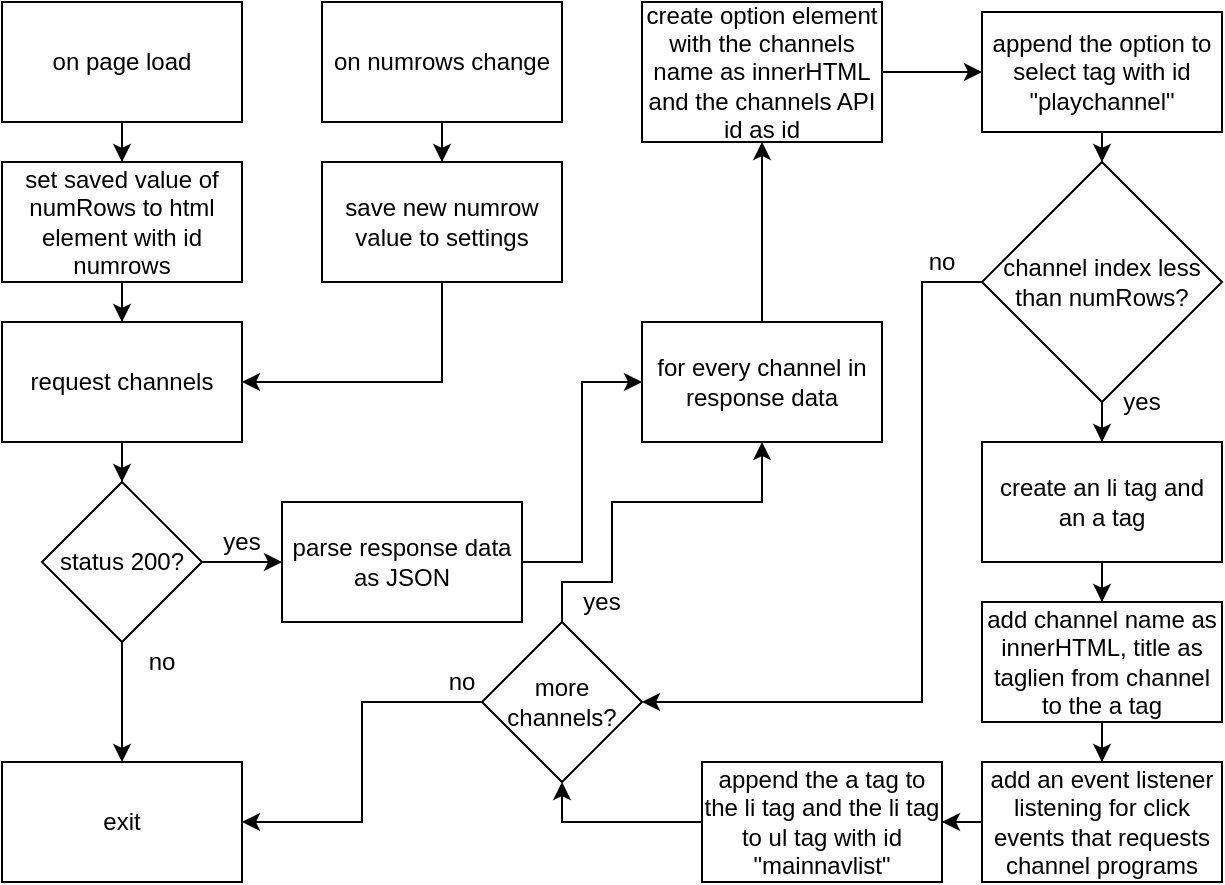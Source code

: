 <mxfile version="13.8.1" type="github">
  <diagram id="FFwEO2p_gcXmrBvd7Jtg" name="Page-1">
    <mxGraphModel dx="1422" dy="833" grid="1" gridSize="10" guides="1" tooltips="1" connect="1" arrows="1" fold="1" page="1" pageScale="1" pageWidth="2000" pageHeight="2000" math="0" shadow="0">
      <root>
        <mxCell id="0" />
        <mxCell id="1" parent="0" />
        <mxCell id="sK4rs6RbN3mdAD_nlhEC-1" value="" style="edgeStyle=orthogonalEdgeStyle;rounded=0;orthogonalLoop=1;jettySize=auto;html=1;exitX=0.5;exitY=1;exitDx=0;exitDy=0;" parent="1" source="PefsJQPtOMHPx6LnxWSw-19" target="sK4rs6RbN3mdAD_nlhEC-5" edge="1">
          <mxGeometry relative="1" as="geometry">
            <mxPoint x="100" y="235" as="sourcePoint" />
          </mxGeometry>
        </mxCell>
        <mxCell id="sK4rs6RbN3mdAD_nlhEC-3" value="" style="edgeStyle=orthogonalEdgeStyle;rounded=0;orthogonalLoop=1;jettySize=auto;html=1;" parent="1" source="sK4rs6RbN3mdAD_nlhEC-5" target="sK4rs6RbN3mdAD_nlhEC-6" edge="1">
          <mxGeometry relative="1" as="geometry" />
        </mxCell>
        <mxCell id="PefsJQPtOMHPx6LnxWSw-21" style="edgeStyle=orthogonalEdgeStyle;rounded=0;orthogonalLoop=1;jettySize=auto;html=1;entryX=0;entryY=0.5;entryDx=0;entryDy=0;" parent="1" source="sK4rs6RbN3mdAD_nlhEC-5" target="sK4rs6RbN3mdAD_nlhEC-8" edge="1">
          <mxGeometry relative="1" as="geometry" />
        </mxCell>
        <mxCell id="sK4rs6RbN3mdAD_nlhEC-5" value="status 200?" style="rhombus;whiteSpace=wrap;html=1;" parent="1" vertex="1">
          <mxGeometry x="30" y="250" width="80" height="80" as="geometry" />
        </mxCell>
        <mxCell id="sK4rs6RbN3mdAD_nlhEC-6" value="exit" style="whiteSpace=wrap;html=1;" parent="1" vertex="1">
          <mxGeometry x="10" y="390" width="120" height="60" as="geometry" />
        </mxCell>
        <mxCell id="sK4rs6RbN3mdAD_nlhEC-7" value="" style="edgeStyle=orthogonalEdgeStyle;rounded=0;orthogonalLoop=1;jettySize=auto;html=1;entryX=0;entryY=0.5;entryDx=0;entryDy=0;exitX=1;exitY=0.5;exitDx=0;exitDy=0;" parent="1" source="sK4rs6RbN3mdAD_nlhEC-8" target="sK4rs6RbN3mdAD_nlhEC-10" edge="1">
          <mxGeometry relative="1" as="geometry" />
        </mxCell>
        <mxCell id="sK4rs6RbN3mdAD_nlhEC-8" value="parse response data as JSON" style="whiteSpace=wrap;html=1;" parent="1" vertex="1">
          <mxGeometry x="150" y="260" width="120" height="60" as="geometry" />
        </mxCell>
        <mxCell id="sK4rs6RbN3mdAD_nlhEC-9" value="" style="edgeStyle=orthogonalEdgeStyle;rounded=0;orthogonalLoop=1;jettySize=auto;html=1;" parent="1" source="sK4rs6RbN3mdAD_nlhEC-10" target="sK4rs6RbN3mdAD_nlhEC-12" edge="1">
          <mxGeometry relative="1" as="geometry" />
        </mxCell>
        <mxCell id="sK4rs6RbN3mdAD_nlhEC-10" value="for every channel in response data" style="whiteSpace=wrap;html=1;" parent="1" vertex="1">
          <mxGeometry x="330" y="170" width="120" height="60" as="geometry" />
        </mxCell>
        <mxCell id="sK4rs6RbN3mdAD_nlhEC-11" value="" style="edgeStyle=orthogonalEdgeStyle;rounded=0;orthogonalLoop=1;jettySize=auto;html=1;exitX=1;exitY=0.5;exitDx=0;exitDy=0;" parent="1" source="sK4rs6RbN3mdAD_nlhEC-12" target="sK4rs6RbN3mdAD_nlhEC-14" edge="1">
          <mxGeometry relative="1" as="geometry">
            <mxPoint x="450" y="120" as="sourcePoint" />
          </mxGeometry>
        </mxCell>
        <mxCell id="sK4rs6RbN3mdAD_nlhEC-12" value="create option element with the channels name as innerHTML and the channels API id as id" style="whiteSpace=wrap;html=1;" parent="1" vertex="1">
          <mxGeometry x="330" y="10" width="120" height="70" as="geometry" />
        </mxCell>
        <mxCell id="PefsJQPtOMHPx6LnxWSw-2" value="" style="edgeStyle=orthogonalEdgeStyle;rounded=0;orthogonalLoop=1;jettySize=auto;html=1;" parent="1" source="sK4rs6RbN3mdAD_nlhEC-14" target="PefsJQPtOMHPx6LnxWSw-1" edge="1">
          <mxGeometry relative="1" as="geometry" />
        </mxCell>
        <mxCell id="sK4rs6RbN3mdAD_nlhEC-14" value="append the option to select tag with id &quot;playchannel&quot;" style="whiteSpace=wrap;html=1;" parent="1" vertex="1">
          <mxGeometry x="500" y="15" width="120" height="60" as="geometry" />
        </mxCell>
        <mxCell id="sK4rs6RbN3mdAD_nlhEC-15" value="" style="edgeStyle=orthogonalEdgeStyle;rounded=0;orthogonalLoop=1;jettySize=auto;html=1;" parent="1" source="sK4rs6RbN3mdAD_nlhEC-16" target="sK4rs6RbN3mdAD_nlhEC-18" edge="1">
          <mxGeometry relative="1" as="geometry" />
        </mxCell>
        <mxCell id="sK4rs6RbN3mdAD_nlhEC-16" value="create an li tag and an a tag" style="whiteSpace=wrap;html=1;" parent="1" vertex="1">
          <mxGeometry x="500" y="230" width="120" height="60" as="geometry" />
        </mxCell>
        <mxCell id="sK4rs6RbN3mdAD_nlhEC-17" value="" style="edgeStyle=orthogonalEdgeStyle;rounded=0;orthogonalLoop=1;jettySize=auto;html=1;" parent="1" source="sK4rs6RbN3mdAD_nlhEC-18" target="sK4rs6RbN3mdAD_nlhEC-20" edge="1">
          <mxGeometry relative="1" as="geometry" />
        </mxCell>
        <mxCell id="sK4rs6RbN3mdAD_nlhEC-18" value="add channel name as innerHTML, title as taglien from channel to the a tag" style="whiteSpace=wrap;html=1;" parent="1" vertex="1">
          <mxGeometry x="500" y="310" width="120" height="60" as="geometry" />
        </mxCell>
        <mxCell id="IoOJ_VdG92dRLH5-qPtL-5" value="" style="edgeStyle=orthogonalEdgeStyle;rounded=0;orthogonalLoop=1;jettySize=auto;html=1;" edge="1" parent="1" source="sK4rs6RbN3mdAD_nlhEC-20" target="IoOJ_VdG92dRLH5-qPtL-4">
          <mxGeometry relative="1" as="geometry" />
        </mxCell>
        <mxCell id="sK4rs6RbN3mdAD_nlhEC-20" value="add an event listener listening for click events that requests channel programs" style="whiteSpace=wrap;html=1;" parent="1" vertex="1">
          <mxGeometry x="500" y="390" width="120" height="60" as="geometry" />
        </mxCell>
        <mxCell id="PefsJQPtOMHPx6LnxWSw-23" style="edgeStyle=orthogonalEdgeStyle;rounded=0;orthogonalLoop=1;jettySize=auto;html=1;entryX=0.5;entryY=1;entryDx=0;entryDy=0;exitX=0.5;exitY=0;exitDx=0;exitDy=0;" parent="1" source="sK4rs6RbN3mdAD_nlhEC-21" target="sK4rs6RbN3mdAD_nlhEC-10" edge="1">
          <mxGeometry relative="1" as="geometry">
            <Array as="points">
              <mxPoint x="290" y="300" />
              <mxPoint x="315" y="300" />
              <mxPoint x="315" y="260" />
              <mxPoint x="390" y="260" />
            </Array>
          </mxGeometry>
        </mxCell>
        <mxCell id="PefsJQPtOMHPx6LnxWSw-29" style="edgeStyle=orthogonalEdgeStyle;rounded=0;orthogonalLoop=1;jettySize=auto;html=1;entryX=1;entryY=0.5;entryDx=0;entryDy=0;" parent="1" source="sK4rs6RbN3mdAD_nlhEC-21" target="sK4rs6RbN3mdAD_nlhEC-6" edge="1">
          <mxGeometry relative="1" as="geometry" />
        </mxCell>
        <mxCell id="sK4rs6RbN3mdAD_nlhEC-21" value="more&lt;br&gt;channels?" style="rhombus;whiteSpace=wrap;html=1;" parent="1" vertex="1">
          <mxGeometry x="250" y="320" width="80" height="80" as="geometry" />
        </mxCell>
        <mxCell id="sK4rs6RbN3mdAD_nlhEC-26" value="" style="edgeStyle=orthogonalEdgeStyle;rounded=0;orthogonalLoop=1;jettySize=auto;html=1;" parent="1" source="sK4rs6RbN3mdAD_nlhEC-27" target="sK4rs6RbN3mdAD_nlhEC-31" edge="1">
          <mxGeometry relative="1" as="geometry" />
        </mxCell>
        <mxCell id="sK4rs6RbN3mdAD_nlhEC-27" value="on page load" style="rounded=0;whiteSpace=wrap;html=1;" parent="1" vertex="1">
          <mxGeometry x="10" y="10" width="120" height="60" as="geometry" />
        </mxCell>
        <mxCell id="sK4rs6RbN3mdAD_nlhEC-28" value="" style="edgeStyle=orthogonalEdgeStyle;rounded=0;orthogonalLoop=1;jettySize=auto;html=1;" parent="1" source="sK4rs6RbN3mdAD_nlhEC-29" target="sK4rs6RbN3mdAD_nlhEC-30" edge="1">
          <mxGeometry relative="1" as="geometry" />
        </mxCell>
        <mxCell id="sK4rs6RbN3mdAD_nlhEC-29" value="on numrows change" style="rounded=0;whiteSpace=wrap;html=1;" parent="1" vertex="1">
          <mxGeometry x="170" y="10" width="120" height="60" as="geometry" />
        </mxCell>
        <mxCell id="PefsJQPtOMHPx6LnxWSw-18" style="edgeStyle=orthogonalEdgeStyle;rounded=0;orthogonalLoop=1;jettySize=auto;html=1;entryX=1;entryY=0.5;entryDx=0;entryDy=0;exitX=0.5;exitY=1;exitDx=0;exitDy=0;" parent="1" source="sK4rs6RbN3mdAD_nlhEC-30" target="PefsJQPtOMHPx6LnxWSw-19" edge="1">
          <mxGeometry relative="1" as="geometry">
            <mxPoint x="100" y="235" as="targetPoint" />
          </mxGeometry>
        </mxCell>
        <mxCell id="sK4rs6RbN3mdAD_nlhEC-30" value="save new numrow value to settings" style="whiteSpace=wrap;html=1;rounded=0;" parent="1" vertex="1">
          <mxGeometry x="170" y="90" width="120" height="60" as="geometry" />
        </mxCell>
        <mxCell id="PefsJQPtOMHPx6LnxWSw-20" value="" style="edgeStyle=orthogonalEdgeStyle;rounded=0;orthogonalLoop=1;jettySize=auto;html=1;" parent="1" source="sK4rs6RbN3mdAD_nlhEC-31" target="PefsJQPtOMHPx6LnxWSw-19" edge="1">
          <mxGeometry relative="1" as="geometry" />
        </mxCell>
        <mxCell id="sK4rs6RbN3mdAD_nlhEC-31" value="set saved value of numRows to html element with id numrows" style="whiteSpace=wrap;html=1;rounded=0;" parent="1" vertex="1">
          <mxGeometry x="10" y="90" width="120" height="60" as="geometry" />
        </mxCell>
        <mxCell id="PefsJQPtOMHPx6LnxWSw-3" style="edgeStyle=orthogonalEdgeStyle;rounded=0;orthogonalLoop=1;jettySize=auto;html=1;" parent="1" source="PefsJQPtOMHPx6LnxWSw-1" target="sK4rs6RbN3mdAD_nlhEC-16" edge="1">
          <mxGeometry relative="1" as="geometry" />
        </mxCell>
        <mxCell id="PefsJQPtOMHPx6LnxWSw-26" style="edgeStyle=orthogonalEdgeStyle;rounded=0;orthogonalLoop=1;jettySize=auto;html=1;entryX=1;entryY=0.5;entryDx=0;entryDy=0;" parent="1" source="PefsJQPtOMHPx6LnxWSw-1" target="sK4rs6RbN3mdAD_nlhEC-21" edge="1">
          <mxGeometry relative="1" as="geometry">
            <Array as="points">
              <mxPoint x="470" y="150" />
              <mxPoint x="470" y="360" />
            </Array>
          </mxGeometry>
        </mxCell>
        <mxCell id="PefsJQPtOMHPx6LnxWSw-1" value="channel index less than numRows?" style="rhombus;whiteSpace=wrap;html=1;" parent="1" vertex="1">
          <mxGeometry x="500" y="90" width="120" height="120" as="geometry" />
        </mxCell>
        <mxCell id="PefsJQPtOMHPx6LnxWSw-19" value="request channels" style="whiteSpace=wrap;html=1;rounded=0;" parent="1" vertex="1">
          <mxGeometry x="10" y="170" width="120" height="60" as="geometry" />
        </mxCell>
        <mxCell id="PefsJQPtOMHPx6LnxWSw-35" value="no" style="text;html=1;strokeColor=none;fillColor=none;align=center;verticalAlign=middle;whiteSpace=wrap;rounded=0;" parent="1" vertex="1">
          <mxGeometry x="220" y="340" width="40" height="20" as="geometry" />
        </mxCell>
        <mxCell id="PefsJQPtOMHPx6LnxWSw-36" value="no" style="text;html=1;strokeColor=none;fillColor=none;align=center;verticalAlign=middle;whiteSpace=wrap;rounded=0;" parent="1" vertex="1">
          <mxGeometry x="70" y="330" width="40" height="20" as="geometry" />
        </mxCell>
        <mxCell id="PefsJQPtOMHPx6LnxWSw-37" value="yes" style="text;html=1;strokeColor=none;fillColor=none;align=center;verticalAlign=middle;whiteSpace=wrap;rounded=0;" parent="1" vertex="1">
          <mxGeometry x="110" y="270" width="40" height="20" as="geometry" />
        </mxCell>
        <mxCell id="PefsJQPtOMHPx6LnxWSw-38" value="yes" style="text;html=1;strokeColor=none;fillColor=none;align=center;verticalAlign=middle;whiteSpace=wrap;rounded=0;" parent="1" vertex="1">
          <mxGeometry x="560" y="200" width="40" height="20" as="geometry" />
        </mxCell>
        <mxCell id="PefsJQPtOMHPx6LnxWSw-39" value="no" style="text;html=1;strokeColor=none;fillColor=none;align=center;verticalAlign=middle;whiteSpace=wrap;rounded=0;" parent="1" vertex="1">
          <mxGeometry x="460" y="130" width="40" height="20" as="geometry" />
        </mxCell>
        <mxCell id="PefsJQPtOMHPx6LnxWSw-40" value="yes" style="text;html=1;strokeColor=none;fillColor=none;align=center;verticalAlign=middle;whiteSpace=wrap;rounded=0;" parent="1" vertex="1">
          <mxGeometry x="290" y="300" width="40" height="20" as="geometry" />
        </mxCell>
        <mxCell id="IoOJ_VdG92dRLH5-qPtL-7" style="edgeStyle=orthogonalEdgeStyle;rounded=0;orthogonalLoop=1;jettySize=auto;html=1;entryX=0.5;entryY=1;entryDx=0;entryDy=0;exitX=0;exitY=0.5;exitDx=0;exitDy=0;" edge="1" parent="1" source="IoOJ_VdG92dRLH5-qPtL-4" target="sK4rs6RbN3mdAD_nlhEC-21">
          <mxGeometry relative="1" as="geometry" />
        </mxCell>
        <mxCell id="IoOJ_VdG92dRLH5-qPtL-4" value="&lt;span&gt;append the a tag to the li tag and the li tag to ul tag with id &quot;mainnavlist&quot;&lt;/span&gt;" style="whiteSpace=wrap;html=1;" vertex="1" parent="1">
          <mxGeometry x="360" y="390" width="120" height="60" as="geometry" />
        </mxCell>
      </root>
    </mxGraphModel>
  </diagram>
</mxfile>
